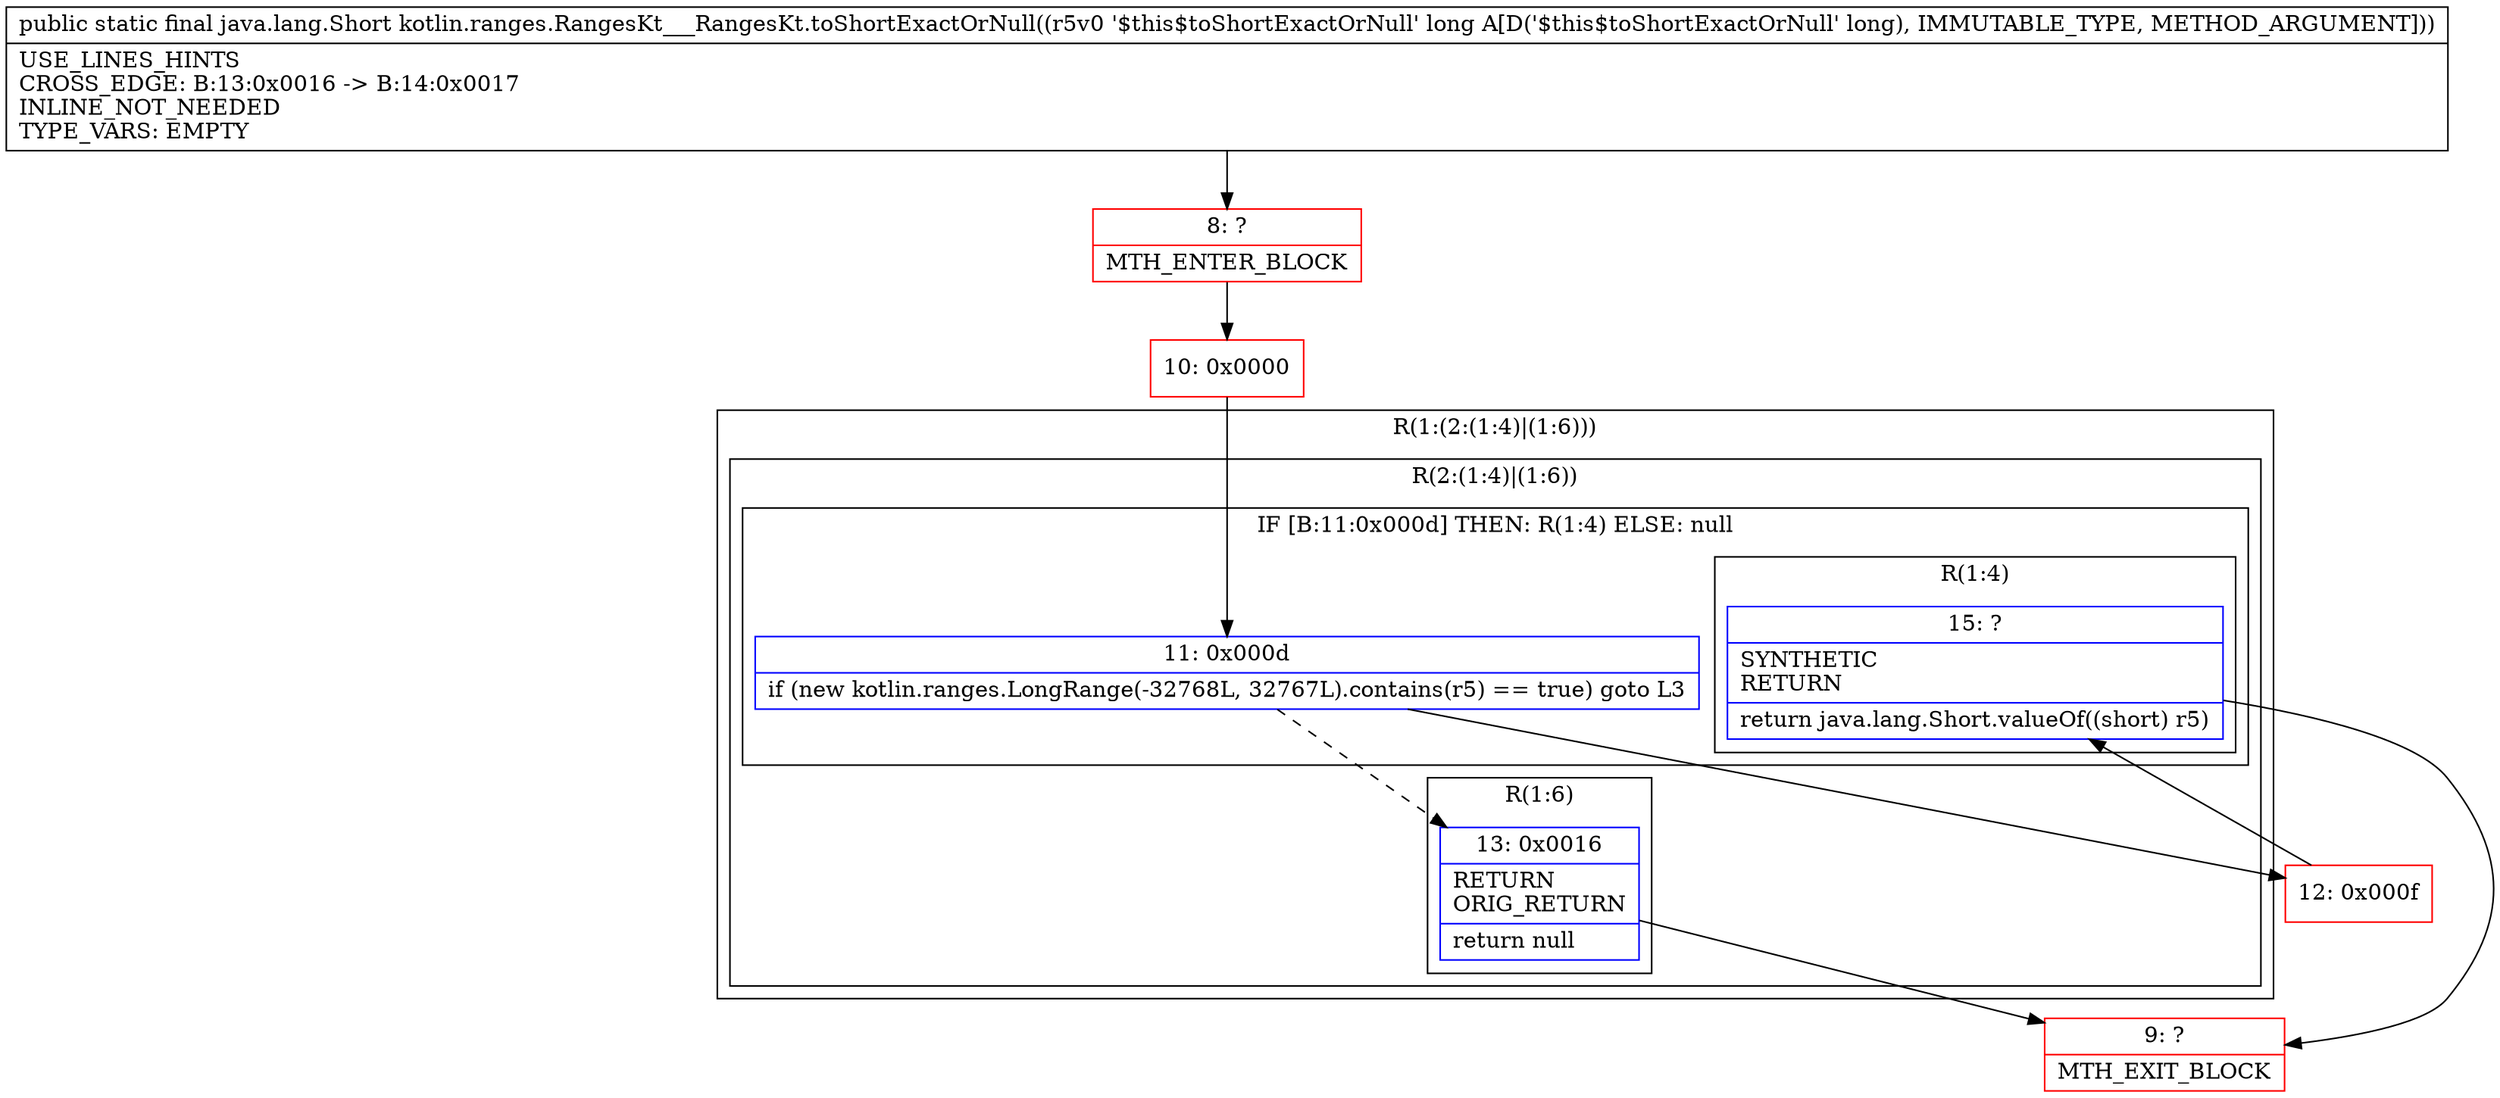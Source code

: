 digraph "CFG forkotlin.ranges.RangesKt___RangesKt.toShortExactOrNull(J)Ljava\/lang\/Short;" {
subgraph cluster_Region_584783208 {
label = "R(1:(2:(1:4)|(1:6)))";
node [shape=record,color=blue];
subgraph cluster_Region_333163329 {
label = "R(2:(1:4)|(1:6))";
node [shape=record,color=blue];
subgraph cluster_IfRegion_702555247 {
label = "IF [B:11:0x000d] THEN: R(1:4) ELSE: null";
node [shape=record,color=blue];
Node_11 [shape=record,label="{11\:\ 0x000d|if (new kotlin.ranges.LongRange(\-32768L, 32767L).contains(r5) == true) goto L3\l}"];
subgraph cluster_Region_264911570 {
label = "R(1:4)";
node [shape=record,color=blue];
Node_15 [shape=record,label="{15\:\ ?|SYNTHETIC\lRETURN\l|return java.lang.Short.valueOf((short) r5)\l}"];
}
}
subgraph cluster_Region_1967132182 {
label = "R(1:6)";
node [shape=record,color=blue];
Node_13 [shape=record,label="{13\:\ 0x0016|RETURN\lORIG_RETURN\l|return null\l}"];
}
}
}
Node_8 [shape=record,color=red,label="{8\:\ ?|MTH_ENTER_BLOCK\l}"];
Node_10 [shape=record,color=red,label="{10\:\ 0x0000}"];
Node_12 [shape=record,color=red,label="{12\:\ 0x000f}"];
Node_9 [shape=record,color=red,label="{9\:\ ?|MTH_EXIT_BLOCK\l}"];
MethodNode[shape=record,label="{public static final java.lang.Short kotlin.ranges.RangesKt___RangesKt.toShortExactOrNull((r5v0 '$this$toShortExactOrNull' long A[D('$this$toShortExactOrNull' long), IMMUTABLE_TYPE, METHOD_ARGUMENT]))  | USE_LINES_HINTS\lCROSS_EDGE: B:13:0x0016 \-\> B:14:0x0017\lINLINE_NOT_NEEDED\lTYPE_VARS: EMPTY\l}"];
MethodNode -> Node_8;Node_11 -> Node_12;
Node_11 -> Node_13[style=dashed];
Node_15 -> Node_9;
Node_13 -> Node_9;
Node_8 -> Node_10;
Node_10 -> Node_11;
Node_12 -> Node_15;
}

